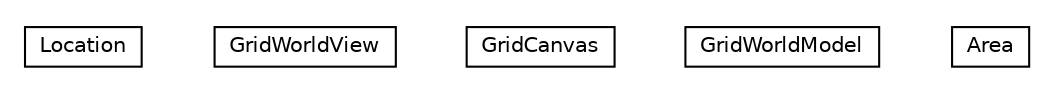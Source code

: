 #!/usr/local/bin/dot
#
# Class diagram 
# Generated by UMLGraph version R5_6 (http://www.umlgraph.org/)
#

digraph G {
	edge [fontname="Helvetica",fontsize=10,labelfontname="Helvetica",labelfontsize=10];
	node [fontname="Helvetica",fontsize=10,shape=plaintext];
	nodesep=0.25;
	ranksep=0.5;
	// jason.environment.grid.Location
	c2977 [label=<<table title="jason.environment.grid.Location" border="0" cellborder="1" cellspacing="0" cellpadding="2" port="p" href="./Location.html">
		<tr><td><table border="0" cellspacing="0" cellpadding="1">
<tr><td align="center" balign="center"> Location </td></tr>
		</table></td></tr>
		</table>>, URL="./Location.html", fontname="Helvetica", fontcolor="black", fontsize=10.0];
	// jason.environment.grid.GridWorldView
	c2978 [label=<<table title="jason.environment.grid.GridWorldView" border="0" cellborder="1" cellspacing="0" cellpadding="2" port="p" href="./GridWorldView.html">
		<tr><td><table border="0" cellspacing="0" cellpadding="1">
<tr><td align="center" balign="center"> GridWorldView </td></tr>
		</table></td></tr>
		</table>>, URL="./GridWorldView.html", fontname="Helvetica", fontcolor="black", fontsize=10.0];
	// jason.environment.grid.GridWorldView.GridCanvas
	c2979 [label=<<table title="jason.environment.grid.GridWorldView.GridCanvas" border="0" cellborder="1" cellspacing="0" cellpadding="2" port="p" href="./GridWorldView.GridCanvas.html">
		<tr><td><table border="0" cellspacing="0" cellpadding="1">
<tr><td align="center" balign="center"> GridCanvas </td></tr>
		</table></td></tr>
		</table>>, URL="./GridWorldView.GridCanvas.html", fontname="Helvetica", fontcolor="black", fontsize=10.0];
	// jason.environment.grid.GridWorldModel
	c2980 [label=<<table title="jason.environment.grid.GridWorldModel" border="0" cellborder="1" cellspacing="0" cellpadding="2" port="p" href="./GridWorldModel.html">
		<tr><td><table border="0" cellspacing="0" cellpadding="1">
<tr><td align="center" balign="center"> GridWorldModel </td></tr>
		</table></td></tr>
		</table>>, URL="./GridWorldModel.html", fontname="Helvetica", fontcolor="black", fontsize=10.0];
	// jason.environment.grid.Area
	c2981 [label=<<table title="jason.environment.grid.Area" border="0" cellborder="1" cellspacing="0" cellpadding="2" port="p" href="./Area.html">
		<tr><td><table border="0" cellspacing="0" cellpadding="1">
<tr><td align="center" balign="center"> Area </td></tr>
		</table></td></tr>
		</table>>, URL="./Area.html", fontname="Helvetica", fontcolor="black", fontsize=10.0];
}

